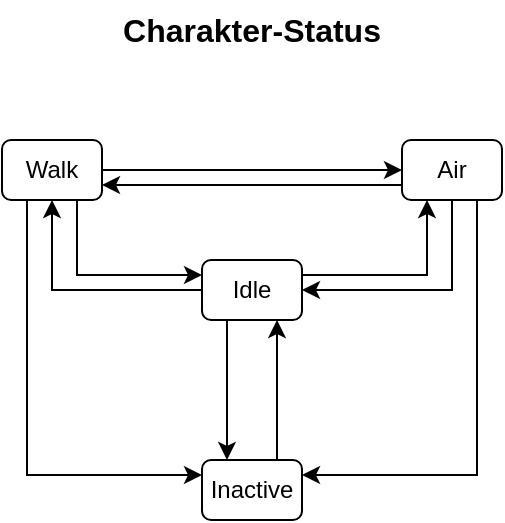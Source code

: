 <mxfile version="23.0.2" type="device">
  <diagram name="Seite-1" id="RyZOXSuVCfZwr-WLkFGk">
    <mxGraphModel dx="574" dy="334" grid="1" gridSize="10" guides="1" tooltips="1" connect="1" arrows="1" fold="1" page="0" pageScale="1" pageWidth="827" pageHeight="1169" math="0" shadow="0">
      <root>
        <mxCell id="0" />
        <mxCell id="1" parent="0" />
        <mxCell id="MjGkLyXxVV8b3bMw0a6b-6" style="edgeStyle=orthogonalEdgeStyle;rounded=0;orthogonalLoop=1;jettySize=auto;html=1;exitX=1;exitY=0.25;exitDx=0;exitDy=0;entryX=0.25;entryY=1;entryDx=0;entryDy=0;" edge="1" parent="1" source="MjGkLyXxVV8b3bMw0a6b-1" target="MjGkLyXxVV8b3bMw0a6b-3">
          <mxGeometry relative="1" as="geometry" />
        </mxCell>
        <mxCell id="MjGkLyXxVV8b3bMw0a6b-10" style="edgeStyle=orthogonalEdgeStyle;rounded=0;orthogonalLoop=1;jettySize=auto;html=1;exitX=0;exitY=0.5;exitDx=0;exitDy=0;entryX=0.5;entryY=1;entryDx=0;entryDy=0;" edge="1" parent="1" source="MjGkLyXxVV8b3bMw0a6b-1" target="MjGkLyXxVV8b3bMw0a6b-2">
          <mxGeometry relative="1" as="geometry" />
        </mxCell>
        <mxCell id="MjGkLyXxVV8b3bMw0a6b-16" style="rounded=0;orthogonalLoop=1;jettySize=auto;html=1;exitX=0.25;exitY=1;exitDx=0;exitDy=0;entryX=0.25;entryY=0;entryDx=0;entryDy=0;" edge="1" parent="1" source="MjGkLyXxVV8b3bMw0a6b-1" target="MjGkLyXxVV8b3bMw0a6b-5">
          <mxGeometry relative="1" as="geometry" />
        </mxCell>
        <mxCell id="MjGkLyXxVV8b3bMw0a6b-1" value="Idle" style="rounded=1;whiteSpace=wrap;html=1;" vertex="1" parent="1">
          <mxGeometry x="300" y="280" width="50" height="30" as="geometry" />
        </mxCell>
        <mxCell id="MjGkLyXxVV8b3bMw0a6b-11" style="edgeStyle=orthogonalEdgeStyle;rounded=0;orthogonalLoop=1;jettySize=auto;html=1;exitX=0.75;exitY=1;exitDx=0;exitDy=0;entryX=0;entryY=0.25;entryDx=0;entryDy=0;" edge="1" parent="1" source="MjGkLyXxVV8b3bMw0a6b-2" target="MjGkLyXxVV8b3bMw0a6b-1">
          <mxGeometry relative="1" as="geometry" />
        </mxCell>
        <mxCell id="MjGkLyXxVV8b3bMw0a6b-12" style="edgeStyle=orthogonalEdgeStyle;rounded=0;orthogonalLoop=1;jettySize=auto;html=1;exitX=1;exitY=0.5;exitDx=0;exitDy=0;entryX=0;entryY=0.5;entryDx=0;entryDy=0;" edge="1" parent="1" source="MjGkLyXxVV8b3bMw0a6b-2" target="MjGkLyXxVV8b3bMw0a6b-3">
          <mxGeometry relative="1" as="geometry" />
        </mxCell>
        <mxCell id="MjGkLyXxVV8b3bMw0a6b-14" style="edgeStyle=orthogonalEdgeStyle;rounded=0;orthogonalLoop=1;jettySize=auto;html=1;exitX=0.25;exitY=1;exitDx=0;exitDy=0;entryX=0;entryY=0.25;entryDx=0;entryDy=0;" edge="1" parent="1" source="MjGkLyXxVV8b3bMw0a6b-2" target="MjGkLyXxVV8b3bMw0a6b-5">
          <mxGeometry relative="1" as="geometry" />
        </mxCell>
        <mxCell id="MjGkLyXxVV8b3bMw0a6b-2" value="Walk" style="rounded=1;whiteSpace=wrap;html=1;" vertex="1" parent="1">
          <mxGeometry x="200" y="220" width="50" height="30" as="geometry" />
        </mxCell>
        <mxCell id="MjGkLyXxVV8b3bMw0a6b-7" style="edgeStyle=orthogonalEdgeStyle;rounded=0;orthogonalLoop=1;jettySize=auto;html=1;exitX=0.5;exitY=1;exitDx=0;exitDy=0;entryX=1;entryY=0.5;entryDx=0;entryDy=0;" edge="1" parent="1" source="MjGkLyXxVV8b3bMw0a6b-3" target="MjGkLyXxVV8b3bMw0a6b-1">
          <mxGeometry relative="1" as="geometry" />
        </mxCell>
        <mxCell id="MjGkLyXxVV8b3bMw0a6b-13" style="edgeStyle=orthogonalEdgeStyle;rounded=0;orthogonalLoop=1;jettySize=auto;html=1;exitX=0;exitY=0.75;exitDx=0;exitDy=0;entryX=1;entryY=0.75;entryDx=0;entryDy=0;" edge="1" parent="1" source="MjGkLyXxVV8b3bMw0a6b-3" target="MjGkLyXxVV8b3bMw0a6b-2">
          <mxGeometry relative="1" as="geometry" />
        </mxCell>
        <mxCell id="MjGkLyXxVV8b3bMw0a6b-15" style="edgeStyle=orthogonalEdgeStyle;rounded=0;orthogonalLoop=1;jettySize=auto;html=1;exitX=0.75;exitY=1;exitDx=0;exitDy=0;entryX=1;entryY=0.25;entryDx=0;entryDy=0;" edge="1" parent="1" source="MjGkLyXxVV8b3bMw0a6b-3" target="MjGkLyXxVV8b3bMw0a6b-5">
          <mxGeometry relative="1" as="geometry" />
        </mxCell>
        <mxCell id="MjGkLyXxVV8b3bMw0a6b-3" value="Air" style="rounded=1;whiteSpace=wrap;html=1;" vertex="1" parent="1">
          <mxGeometry x="400" y="220" width="50" height="30" as="geometry" />
        </mxCell>
        <mxCell id="MjGkLyXxVV8b3bMw0a6b-17" style="rounded=0;orthogonalLoop=1;jettySize=auto;html=1;exitX=0.75;exitY=0;exitDx=0;exitDy=0;entryX=0.75;entryY=1;entryDx=0;entryDy=0;" edge="1" parent="1" source="MjGkLyXxVV8b3bMw0a6b-5" target="MjGkLyXxVV8b3bMw0a6b-1">
          <mxGeometry relative="1" as="geometry" />
        </mxCell>
        <mxCell id="MjGkLyXxVV8b3bMw0a6b-5" value="Inactive" style="rounded=1;whiteSpace=wrap;html=1;" vertex="1" parent="1">
          <mxGeometry x="300" y="380" width="50" height="30" as="geometry" />
        </mxCell>
        <mxCell id="MjGkLyXxVV8b3bMw0a6b-18" value="&lt;font style=&quot;font-size: 16px;&quot;&gt;Charakter-Status&lt;/font&gt;" style="text;html=1;strokeColor=none;fillColor=none;align=center;verticalAlign=middle;whiteSpace=wrap;rounded=0;fontSize=16;fontStyle=1" vertex="1" parent="1">
          <mxGeometry x="256.87" y="150" width="136.25" height="30" as="geometry" />
        </mxCell>
      </root>
    </mxGraphModel>
  </diagram>
</mxfile>
